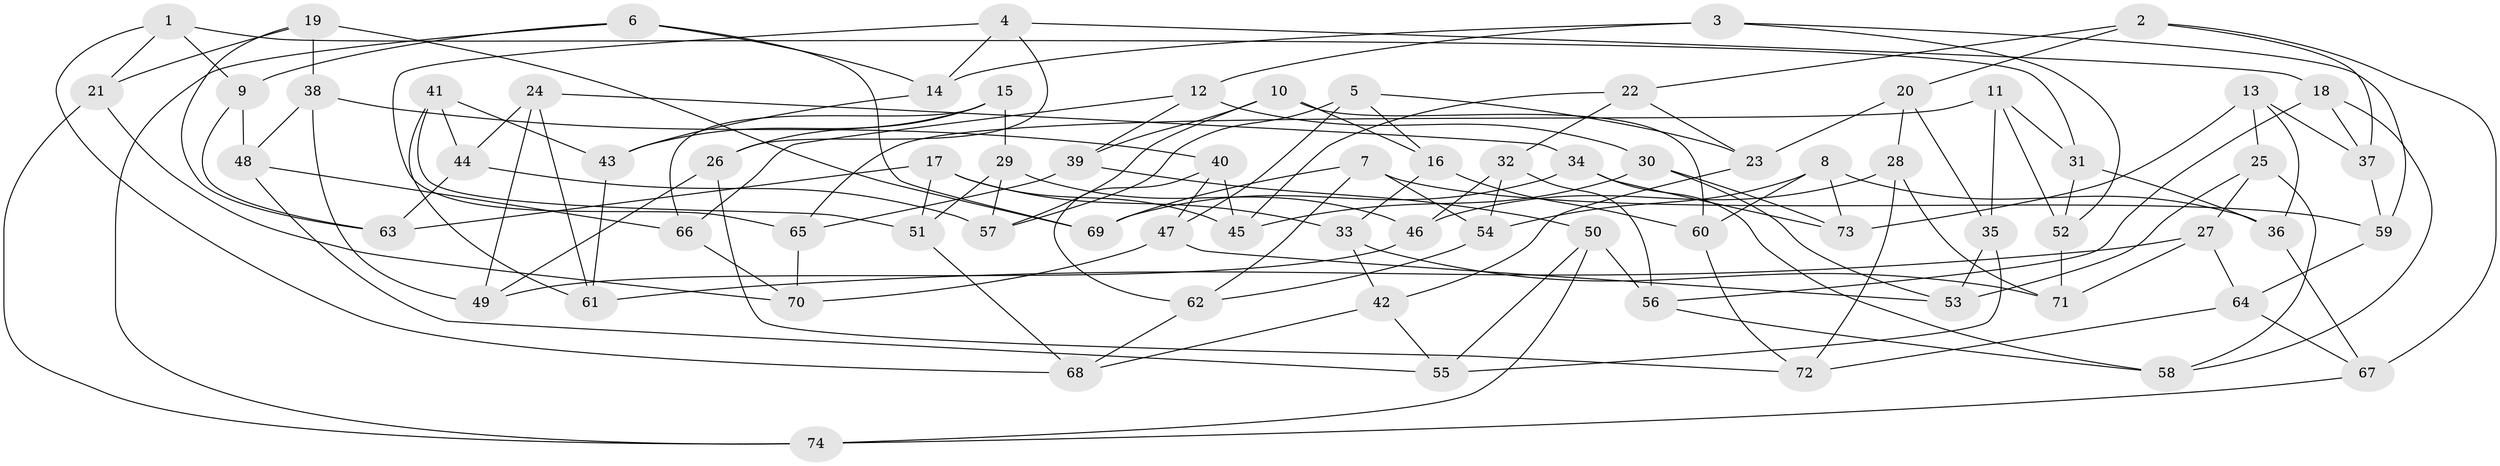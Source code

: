 // coarse degree distribution, {4: 0.4864864864864865, 10: 0.02702702702702703, 8: 0.1891891891891892, 6: 0.16216216216216217, 12: 0.02702702702702703, 3: 0.02702702702702703, 5: 0.05405405405405406, 7: 0.02702702702702703}
// Generated by graph-tools (version 1.1) at 2025/20/03/04/25 18:20:40]
// undirected, 74 vertices, 148 edges
graph export_dot {
graph [start="1"]
  node [color=gray90,style=filled];
  1;
  2;
  3;
  4;
  5;
  6;
  7;
  8;
  9;
  10;
  11;
  12;
  13;
  14;
  15;
  16;
  17;
  18;
  19;
  20;
  21;
  22;
  23;
  24;
  25;
  26;
  27;
  28;
  29;
  30;
  31;
  32;
  33;
  34;
  35;
  36;
  37;
  38;
  39;
  40;
  41;
  42;
  43;
  44;
  45;
  46;
  47;
  48;
  49;
  50;
  51;
  52;
  53;
  54;
  55;
  56;
  57;
  58;
  59;
  60;
  61;
  62;
  63;
  64;
  65;
  66;
  67;
  68;
  69;
  70;
  71;
  72;
  73;
  74;
  1 -- 21;
  1 -- 9;
  1 -- 31;
  1 -- 68;
  2 -- 22;
  2 -- 20;
  2 -- 67;
  2 -- 37;
  3 -- 52;
  3 -- 12;
  3 -- 59;
  3 -- 14;
  4 -- 65;
  4 -- 14;
  4 -- 26;
  4 -- 18;
  5 -- 57;
  5 -- 23;
  5 -- 47;
  5 -- 16;
  6 -- 74;
  6 -- 69;
  6 -- 14;
  6 -- 9;
  7 -- 69;
  7 -- 59;
  7 -- 62;
  7 -- 54;
  8 -- 73;
  8 -- 60;
  8 -- 54;
  8 -- 36;
  9 -- 48;
  9 -- 63;
  10 -- 39;
  10 -- 60;
  10 -- 16;
  10 -- 57;
  11 -- 35;
  11 -- 31;
  11 -- 65;
  11 -- 52;
  12 -- 39;
  12 -- 30;
  12 -- 66;
  13 -- 37;
  13 -- 73;
  13 -- 25;
  13 -- 36;
  14 -- 43;
  15 -- 29;
  15 -- 43;
  15 -- 26;
  15 -- 66;
  16 -- 60;
  16 -- 33;
  17 -- 45;
  17 -- 51;
  17 -- 63;
  17 -- 33;
  18 -- 56;
  18 -- 58;
  18 -- 37;
  19 -- 63;
  19 -- 21;
  19 -- 69;
  19 -- 38;
  20 -- 28;
  20 -- 23;
  20 -- 35;
  21 -- 70;
  21 -- 74;
  22 -- 23;
  22 -- 32;
  22 -- 45;
  23 -- 42;
  24 -- 44;
  24 -- 34;
  24 -- 61;
  24 -- 49;
  25 -- 27;
  25 -- 58;
  25 -- 53;
  26 -- 72;
  26 -- 49;
  27 -- 71;
  27 -- 64;
  27 -- 61;
  28 -- 46;
  28 -- 71;
  28 -- 72;
  29 -- 46;
  29 -- 57;
  29 -- 51;
  30 -- 73;
  30 -- 45;
  30 -- 53;
  31 -- 36;
  31 -- 52;
  32 -- 46;
  32 -- 56;
  32 -- 54;
  33 -- 42;
  33 -- 71;
  34 -- 69;
  34 -- 58;
  34 -- 73;
  35 -- 55;
  35 -- 53;
  36 -- 67;
  37 -- 59;
  38 -- 48;
  38 -- 40;
  38 -- 49;
  39 -- 50;
  39 -- 65;
  40 -- 47;
  40 -- 62;
  40 -- 45;
  41 -- 43;
  41 -- 51;
  41 -- 44;
  41 -- 61;
  42 -- 68;
  42 -- 55;
  43 -- 61;
  44 -- 63;
  44 -- 57;
  46 -- 49;
  47 -- 70;
  47 -- 53;
  48 -- 55;
  48 -- 66;
  50 -- 55;
  50 -- 56;
  50 -- 74;
  51 -- 68;
  52 -- 71;
  54 -- 62;
  56 -- 58;
  59 -- 64;
  60 -- 72;
  62 -- 68;
  64 -- 67;
  64 -- 72;
  65 -- 70;
  66 -- 70;
  67 -- 74;
}
